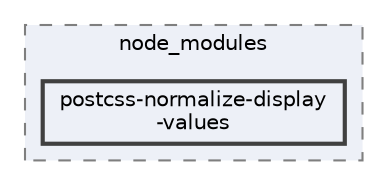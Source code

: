 digraph "pkiclassroomrescheduler/src/main/frontend/node_modules/postcss-normalize-display-values"
{
 // LATEX_PDF_SIZE
  bgcolor="transparent";
  edge [fontname=Helvetica,fontsize=10,labelfontname=Helvetica,labelfontsize=10];
  node [fontname=Helvetica,fontsize=10,shape=box,height=0.2,width=0.4];
  compound=true
  subgraph clusterdir_72953eda66ccb3a2722c28e1c3e6c23b {
    graph [ bgcolor="#edf0f7", pencolor="grey50", label="node_modules", fontname=Helvetica,fontsize=10 style="filled,dashed", URL="dir_72953eda66ccb3a2722c28e1c3e6c23b.html",tooltip=""]
  dir_75f36a124556cadb3f201e00b6bd5f52 [label="postcss-normalize-display\l-values", fillcolor="#edf0f7", color="grey25", style="filled,bold", URL="dir_75f36a124556cadb3f201e00b6bd5f52.html",tooltip=""];
  }
}
